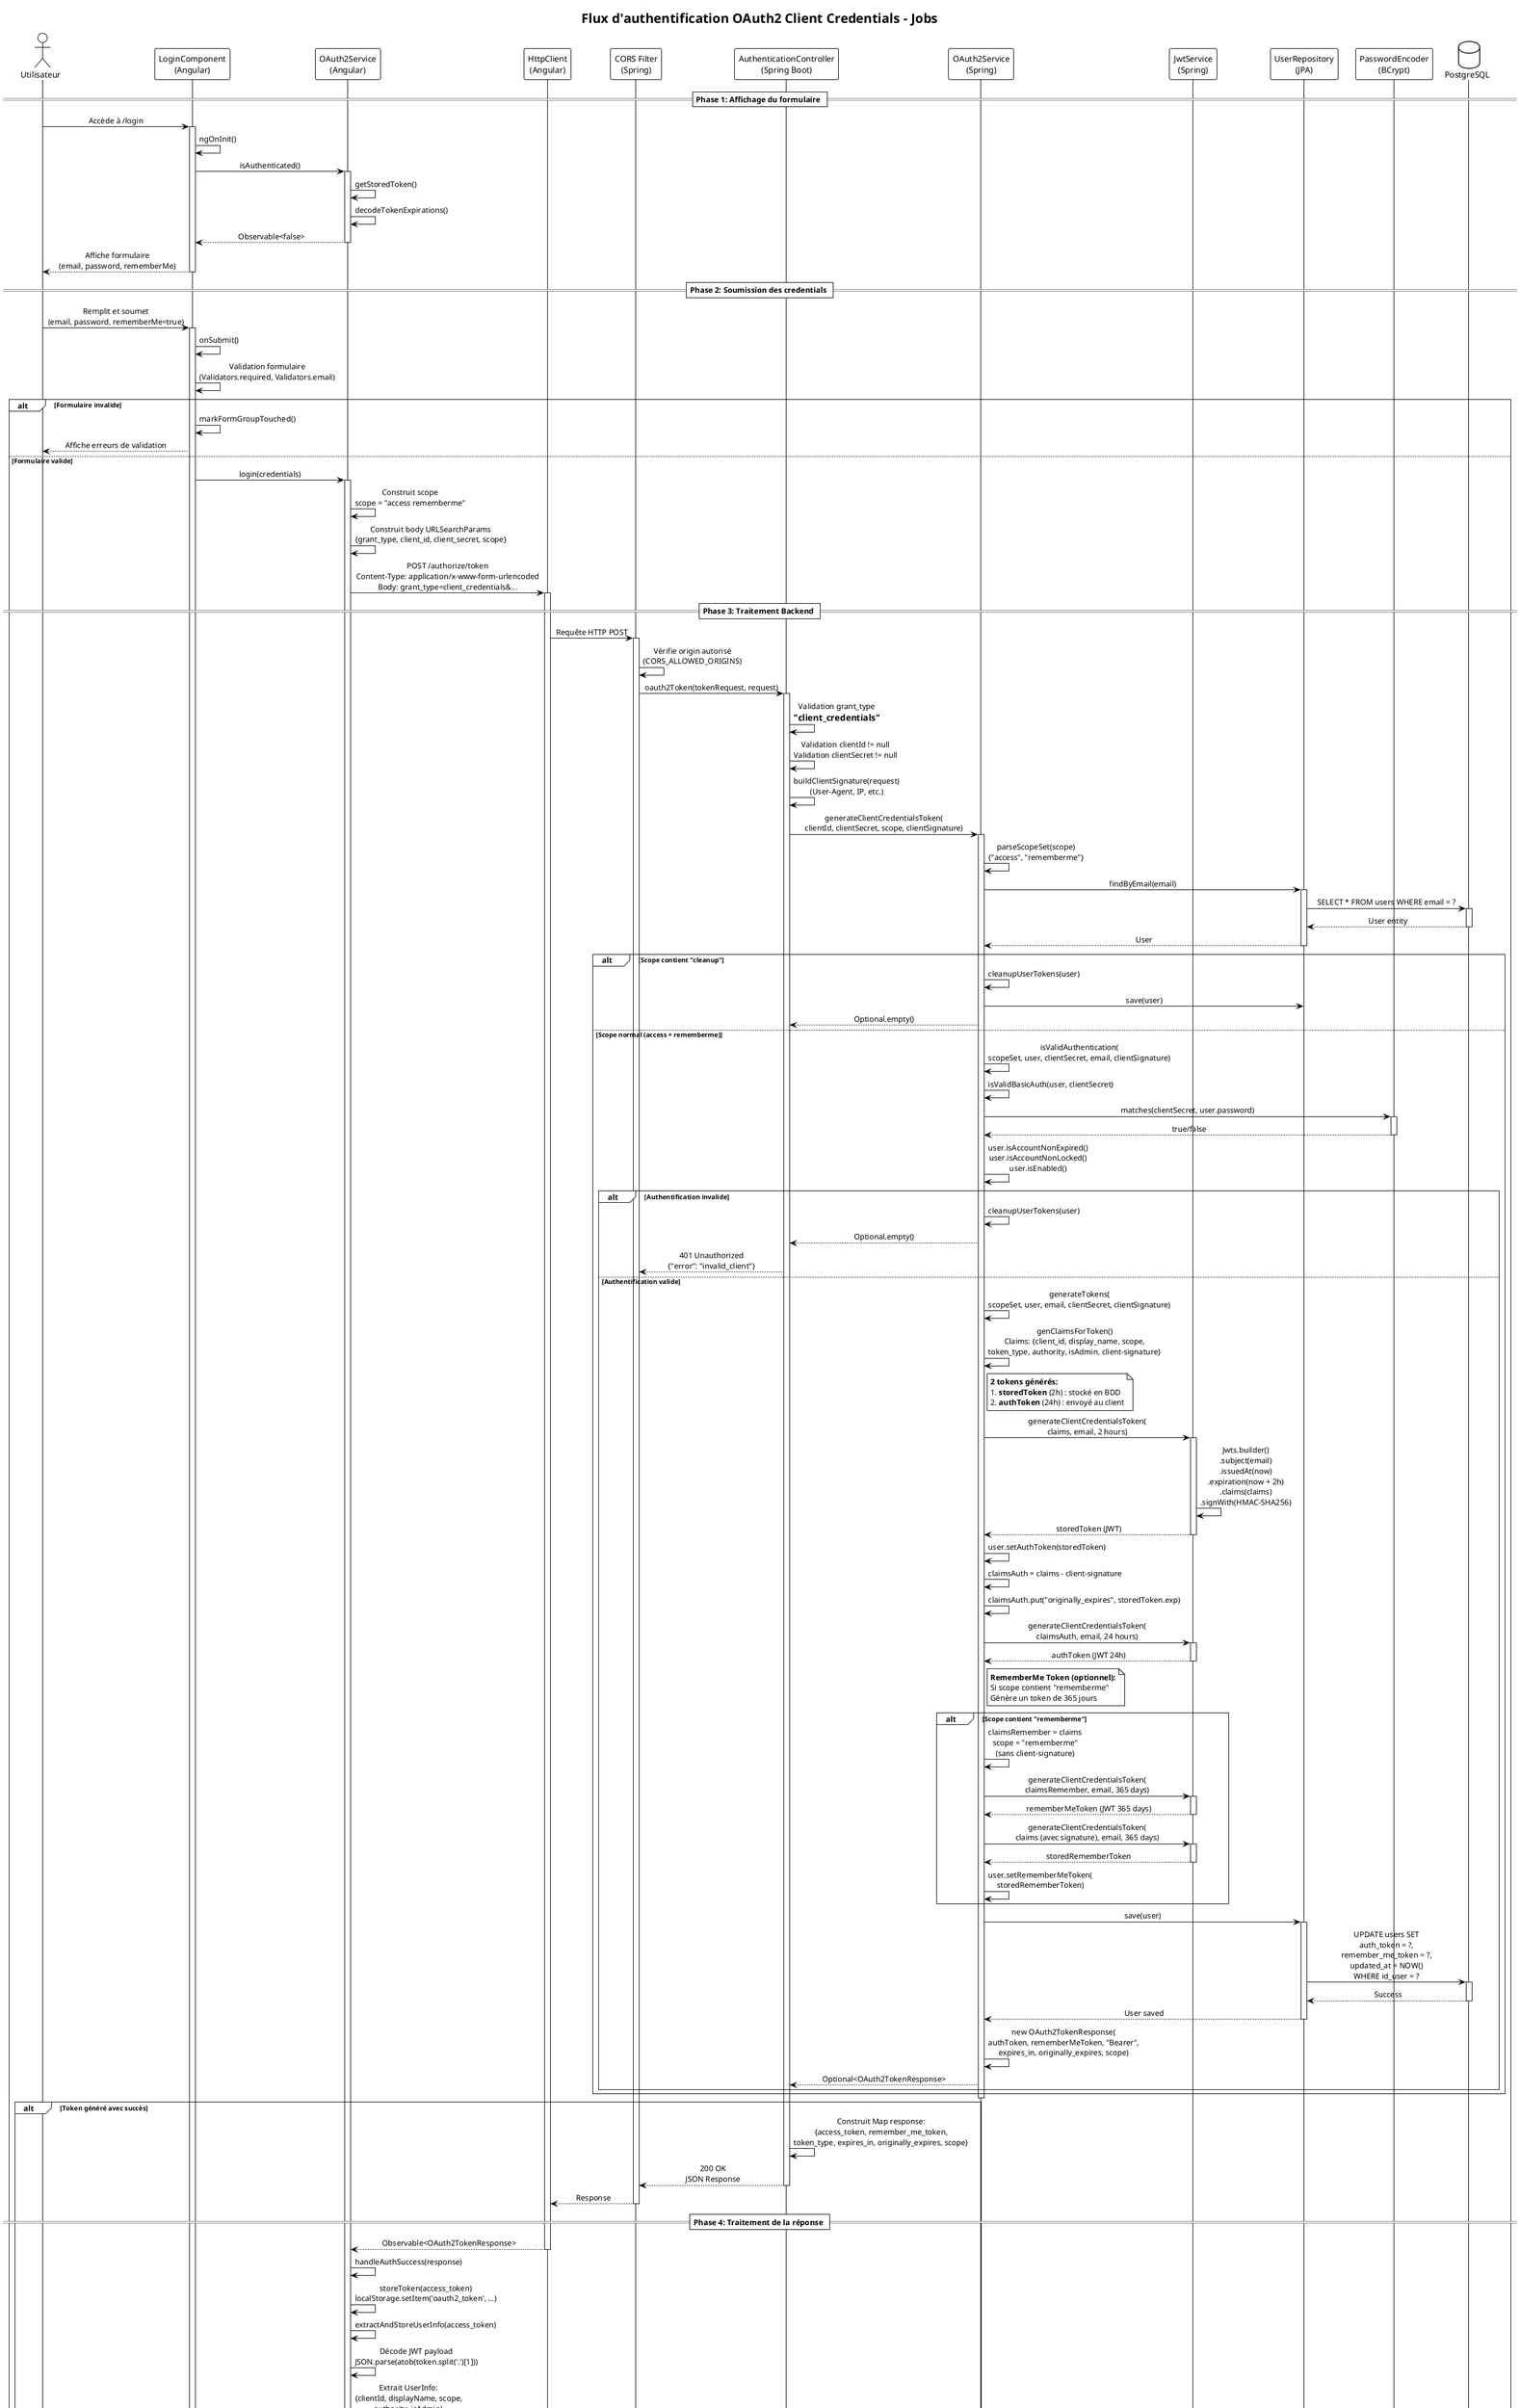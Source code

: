 @startuml
!theme plain

skinparam sequenceMessageAlign center
skinparam responseMessageBelowArrow true
skinparam BoxPadding 10

title Flux d'authentification OAuth2 Client Credentials - Jobs

actor "Utilisateur" as User
participant "LoginComponent\n(Angular)" as Login
participant "OAuth2Service\n(Angular)" as OAuth2Svc
participant "HttpClient\n(Angular)" as HttpClient
participant "CORS Filter\n(Spring)" as CORS
participant "AuthenticationController\n(Spring Boot)" as AuthCtrl
participant "OAuth2Service\n(Spring)" as OAuth2Backend
participant "JwtService\n(Spring)" as JwtSvc
participant "UserRepository\n(JPA)" as UserRepo
participant "PasswordEncoder\n(BCrypt)" as PwdEncoder
database "PostgreSQL" as DB

== Phase 1: Affichage du formulaire ==
User -> Login: Accède à /login
activate Login
Login -> Login: ngOnInit()
Login -> OAuth2Svc: isAuthenticated()
activate OAuth2Svc
OAuth2Svc -> OAuth2Svc: getStoredToken()
OAuth2Svc -> OAuth2Svc: decodeTokenExpirations()
OAuth2Svc --> Login: Observable<false>
deactivate OAuth2Svc
Login --> User: Affiche formulaire\n(email, password, rememberMe)
deactivate Login

== Phase 2: Soumission des credentials ==
User -> Login: Remplit et soumet\n(email, password, rememberMe=true)
activate Login
Login -> Login: onSubmit()
Login -> Login: Validation formulaire\n(Validators.required, Validators.email)

alt Formulaire invalide
    Login -> Login: markFormGroupTouched()
    Login --> User: Affiche erreurs de validation
else Formulaire valide
    Login -> OAuth2Svc: login(credentials)
    activate OAuth2Svc
    
    OAuth2Svc -> OAuth2Svc: Construit scope\nscope = "access rememberme"
    OAuth2Svc -> OAuth2Svc: Construit body URLSearchParams\n{grant_type, client_id, client_secret, scope}
    
    OAuth2Svc -> HttpClient: POST /authorize/token\nContent-Type: application/x-www-form-urlencoded\nBody: grant_type=client_credentials&...
    activate HttpClient

    == Phase 3: Traitement Backend ==
    HttpClient -> CORS: Requête HTTP POST
    activate CORS
    CORS -> CORS: Vérifie origin autorisé\n(CORS_ALLOWED_ORIGINS)
    CORS -> AuthCtrl: oauth2Token(tokenRequest, request)
    activate AuthCtrl
    
    AuthCtrl -> AuthCtrl: Validation grant_type\n== "client_credentials"
    AuthCtrl -> AuthCtrl: Validation clientId != null\nValidation clientSecret != null
    
    AuthCtrl -> AuthCtrl: buildClientSignature(request)\n(User-Agent, IP, etc.)
    
    AuthCtrl -> OAuth2Backend: generateClientCredentialsToken(\nclientId, clientSecret, scope, clientSignature)
    activate OAuth2Backend
    
    OAuth2Backend -> OAuth2Backend: parseScopeSet(scope)\n{"access", "rememberme"}
    
    OAuth2Backend -> UserRepo: findByEmail(email)
    activate UserRepo
    UserRepo -> DB: SELECT * FROM users WHERE email = ?
    activate DB
    DB --> UserRepo: User entity
    deactivate DB
    UserRepo --> OAuth2Backend: User
    deactivate UserRepo
    
    alt Scope contient "cleanup"
        OAuth2Backend -> OAuth2Backend: cleanupUserTokens(user)
        OAuth2Backend -> UserRepo: save(user)
        OAuth2Backend --> AuthCtrl: Optional.empty()
    else Scope normal (access + rememberme)
        
        OAuth2Backend -> OAuth2Backend: isValidAuthentication(\nscopeSet, user, clientSecret, email, clientSignature)
        
        OAuth2Backend -> OAuth2Backend: isValidBasicAuth(user, clientSecret)
        OAuth2Backend -> PwdEncoder: matches(clientSecret, user.password)
        activate PwdEncoder
        PwdEncoder --> OAuth2Backend: true/false
        deactivate PwdEncoder
        
        OAuth2Backend -> OAuth2Backend: user.isAccountNonExpired()\nuser.isAccountNonLocked()\nuser.isEnabled()
        
        alt Authentification invalide
            OAuth2Backend -> OAuth2Backend: cleanupUserTokens(user)
            OAuth2Backend --> AuthCtrl: Optional.empty()
            AuthCtrl --> CORS: 401 Unauthorized\n{"error": "invalid_client"}
        else Authentification valide
            
            OAuth2Backend -> OAuth2Backend: generateTokens(\nscopeSet, user, email, clientSecret, clientSignature)
            
            OAuth2Backend -> OAuth2Backend: genClaimsForToken()\nClaims: {client_id, display_name, scope,\ntoken_type, authority, isAdmin, client-signature}
            
            note right of OAuth2Backend
                **2 tokens générés:**
                1. **storedToken** (2h) : stocké en BDD
                2. **authToken** (24h) : envoyé au client
            end note
            
            OAuth2Backend -> JwtSvc: generateClientCredentialsToken(\nclaims, email, 2 hours)
            activate JwtSvc
            JwtSvc -> JwtSvc: Jwts.builder()\n.subject(email)\n.issuedAt(now)\n.expiration(now + 2h)\n.claims(claims)\n.signWith(HMAC-SHA256)
            JwtSvc --> OAuth2Backend: storedToken (JWT)
            deactivate JwtSvc
            
            OAuth2Backend -> OAuth2Backend: user.setAuthToken(storedToken)
            
            OAuth2Backend -> OAuth2Backend: claimsAuth = claims - client-signature
            OAuth2Backend -> OAuth2Backend: claimsAuth.put("originally_expires", storedToken.exp)
            
            OAuth2Backend -> JwtSvc: generateClientCredentialsToken(\nclaimsAuth, email, 24 hours)
            activate JwtSvc
            JwtSvc --> OAuth2Backend: authToken (JWT 24h)
            deactivate JwtSvc
            
            note right of OAuth2Backend
                **RememberMe Token (optionnel):**
                Si scope contient "rememberme"
                Génère un token de 365 jours
            end note
            
            alt Scope contient "rememberme"
                OAuth2Backend -> OAuth2Backend: claimsRemember = claims\nscope = "rememberme"\n(sans client-signature)
                
                OAuth2Backend -> JwtSvc: generateClientCredentialsToken(\nclaimsRemember, email, 365 days)
                activate JwtSvc
                JwtSvc --> OAuth2Backend: rememberMeToken (JWT 365 days)
                deactivate JwtSvc
                
                OAuth2Backend -> JwtSvc: generateClientCredentialsToken(\nclaims (avec signature), email, 365 days)
                activate JwtSvc
                JwtSvc --> OAuth2Backend: storedRememberToken
                deactivate JwtSvc
                
                OAuth2Backend -> OAuth2Backend: user.setRememberMeToken(\nstoredRememberToken)
            end
            
            OAuth2Backend -> UserRepo: save(user)
            activate UserRepo
            UserRepo -> DB: UPDATE users SET\nauth_token = ?,\nremember_me_token = ?,\nupdated_at = NOW()\nWHERE id_user = ?
            activate DB
            DB --> UserRepo: Success
            deactivate DB
            UserRepo --> OAuth2Backend: User saved
            deactivate UserRepo
            
            OAuth2Backend -> OAuth2Backend: new OAuth2TokenResponse(\nauthToken, rememberMeToken, "Bearer",\nexpires_in, originally_expires, scope)
            
            OAuth2Backend --> AuthCtrl: Optional<OAuth2TokenResponse>
        end
    end
    deactivate OAuth2Backend
    
    alt Token généré avec succès
        AuthCtrl -> AuthCtrl: Construit Map response:\n{access_token, remember_me_token,\ntoken_type, expires_in, originally_expires, scope}
        
        AuthCtrl --> CORS: 200 OK\nJSON Response
        deactivate AuthCtrl
        CORS --> HttpClient: Response
        deactivate CORS
        
        == Phase 4: Traitement de la réponse ==
        HttpClient --> OAuth2Svc: Observable<OAuth2TokenResponse>
        deactivate HttpClient
        
        OAuth2Svc -> OAuth2Svc: handleAuthSuccess(response)
        OAuth2Svc -> OAuth2Svc: storeToken(access_token)\nlocalStorage.setItem('oauth2_token', ...)
        
        OAuth2Svc -> OAuth2Svc: extractAndStoreUserInfo(access_token)
        OAuth2Svc -> OAuth2Svc: Décode JWT payload\nJSON.parse(atob(token.split('.')[1]))
        OAuth2Svc -> OAuth2Svc: Extrait UserInfo:\n{clientId, displayName, scope,\nauthority, isAdmin}
        OAuth2Svc -> OAuth2Svc: storeUserInfo(userInfo)\nlocalStorage.setItem('user_info', ...)
        
        OAuth2Svc -> OAuth2Svc: tokenSubject.next(access_token)
        OAuth2Svc -> OAuth2Svc: userInfoSubject.next(userInfo)
        OAuth2Svc -> OAuth2Svc: isAuthenticatedSubject.next(true)
        
        OAuth2Svc --> Login: Observable<success>
        deactivate OAuth2Svc
        
        Login -> Login: subscribe.next(response)
        Login -> Login: router.navigate([returnUrl])
        Login --> User: Redirection vers /dashboard
        deactivate Login
        
    else Erreur d'authentification
        AuthCtrl --> CORS: 401/400 Error
        CORS --> HttpClient: Error Response
        HttpClient --> OAuth2Svc: Observable<Error>
        OAuth2Svc -> OAuth2Svc: handleAuthError(err)
        OAuth2Svc -> OAuth2Svc: removeStoredToken()
        OAuth2Svc -> OAuth2Svc: removeStoredUserInfo()
        OAuth2Svc -> OAuth2Svc: Réinitialise tous les Subjects
        OAuth2Svc --> Login: throwError
        Login -> Login: subscribe.error()
        Login --> User: Affiche message d'erreur\n"Identifiants invalides"
    end
end

@enduml
